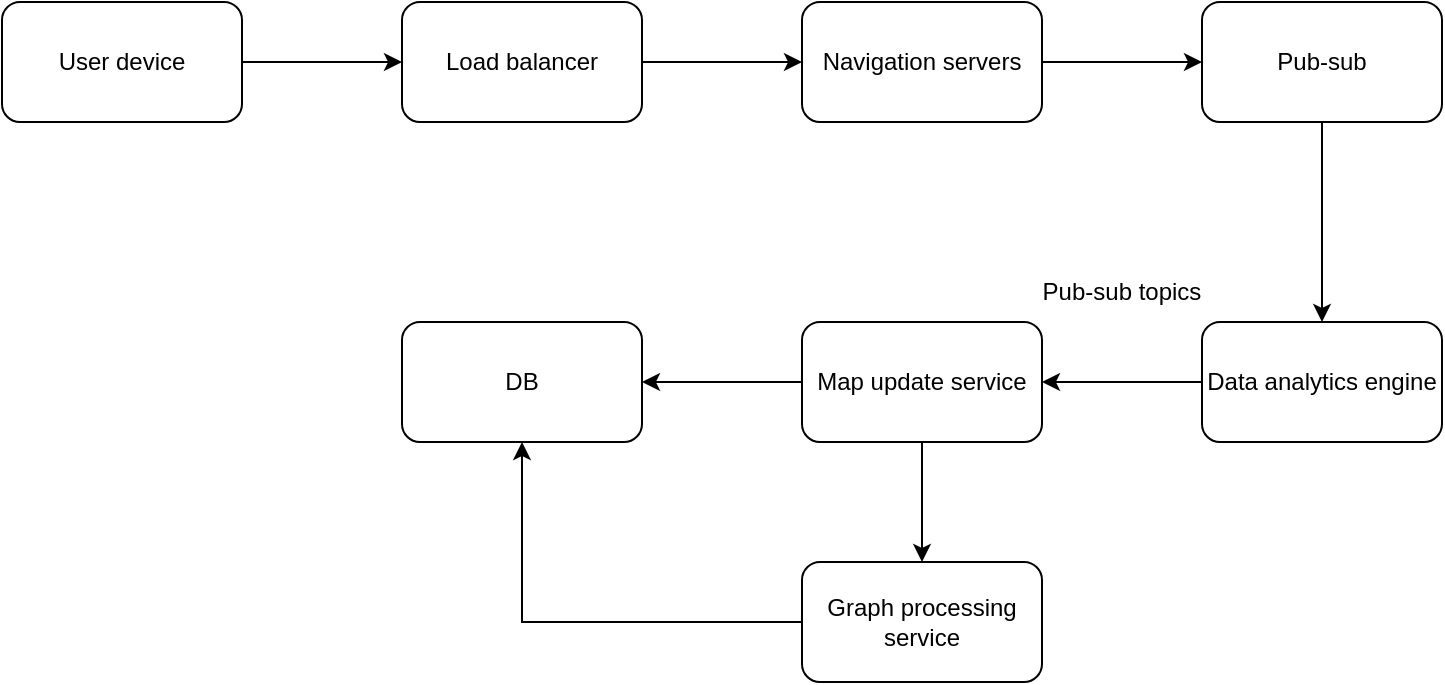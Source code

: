 <mxfile version="21.2.7" type="device">
  <diagram id="CaYxk0USNFWt2vr_ihTA" name="Page-1">
    <mxGraphModel dx="882" dy="596" grid="1" gridSize="10" guides="1" tooltips="1" connect="1" arrows="1" fold="1" page="1" pageScale="1" pageWidth="850" pageHeight="1100" math="0" shadow="0">
      <root>
        <mxCell id="0" />
        <mxCell id="1" parent="0" />
        <mxCell id="XQrIiuNdt2-RY2GTPRF8-9" style="edgeStyle=orthogonalEdgeStyle;rounded=0;orthogonalLoop=1;jettySize=auto;html=1;exitX=1;exitY=0.5;exitDx=0;exitDy=0;entryX=0;entryY=0.5;entryDx=0;entryDy=0;" edge="1" parent="1" source="XQrIiuNdt2-RY2GTPRF8-1" target="XQrIiuNdt2-RY2GTPRF8-2">
          <mxGeometry relative="1" as="geometry" />
        </mxCell>
        <mxCell id="XQrIiuNdt2-RY2GTPRF8-1" value="User device" style="rounded=1;whiteSpace=wrap;html=1;" vertex="1" parent="1">
          <mxGeometry x="80" y="80" width="120" height="60" as="geometry" />
        </mxCell>
        <mxCell id="XQrIiuNdt2-RY2GTPRF8-10" style="edgeStyle=orthogonalEdgeStyle;rounded=0;orthogonalLoop=1;jettySize=auto;html=1;exitX=1;exitY=0.5;exitDx=0;exitDy=0;" edge="1" parent="1" source="XQrIiuNdt2-RY2GTPRF8-2" target="XQrIiuNdt2-RY2GTPRF8-3">
          <mxGeometry relative="1" as="geometry" />
        </mxCell>
        <mxCell id="XQrIiuNdt2-RY2GTPRF8-2" value="Load balancer" style="rounded=1;whiteSpace=wrap;html=1;" vertex="1" parent="1">
          <mxGeometry x="280" y="80" width="120" height="60" as="geometry" />
        </mxCell>
        <mxCell id="XQrIiuNdt2-RY2GTPRF8-11" style="edgeStyle=orthogonalEdgeStyle;rounded=0;orthogonalLoop=1;jettySize=auto;html=1;exitX=1;exitY=0.5;exitDx=0;exitDy=0;entryX=0;entryY=0.5;entryDx=0;entryDy=0;" edge="1" parent="1" source="XQrIiuNdt2-RY2GTPRF8-3" target="XQrIiuNdt2-RY2GTPRF8-4">
          <mxGeometry relative="1" as="geometry" />
        </mxCell>
        <mxCell id="XQrIiuNdt2-RY2GTPRF8-3" value="Navigation servers" style="rounded=1;whiteSpace=wrap;html=1;" vertex="1" parent="1">
          <mxGeometry x="480" y="80" width="120" height="60" as="geometry" />
        </mxCell>
        <mxCell id="XQrIiuNdt2-RY2GTPRF8-12" style="edgeStyle=orthogonalEdgeStyle;rounded=0;orthogonalLoop=1;jettySize=auto;html=1;exitX=0.5;exitY=1;exitDx=0;exitDy=0;" edge="1" parent="1" source="XQrIiuNdt2-RY2GTPRF8-4" target="XQrIiuNdt2-RY2GTPRF8-6">
          <mxGeometry relative="1" as="geometry" />
        </mxCell>
        <mxCell id="XQrIiuNdt2-RY2GTPRF8-4" value="Pub-sub" style="rounded=1;whiteSpace=wrap;html=1;" vertex="1" parent="1">
          <mxGeometry x="680" y="80" width="120" height="60" as="geometry" />
        </mxCell>
        <mxCell id="XQrIiuNdt2-RY2GTPRF8-13" style="edgeStyle=orthogonalEdgeStyle;rounded=0;orthogonalLoop=1;jettySize=auto;html=1;exitX=0;exitY=0.5;exitDx=0;exitDy=0;" edge="1" parent="1" source="XQrIiuNdt2-RY2GTPRF8-6" target="XQrIiuNdt2-RY2GTPRF8-7">
          <mxGeometry relative="1" as="geometry" />
        </mxCell>
        <mxCell id="XQrIiuNdt2-RY2GTPRF8-6" value="Data analytics engine" style="rounded=1;whiteSpace=wrap;html=1;" vertex="1" parent="1">
          <mxGeometry x="680" y="240" width="120" height="60" as="geometry" />
        </mxCell>
        <mxCell id="XQrIiuNdt2-RY2GTPRF8-15" style="edgeStyle=orthogonalEdgeStyle;rounded=0;orthogonalLoop=1;jettySize=auto;html=1;exitX=0.5;exitY=1;exitDx=0;exitDy=0;entryX=0.5;entryY=0;entryDx=0;entryDy=0;" edge="1" parent="1" source="XQrIiuNdt2-RY2GTPRF8-7" target="XQrIiuNdt2-RY2GTPRF8-8">
          <mxGeometry relative="1" as="geometry" />
        </mxCell>
        <mxCell id="XQrIiuNdt2-RY2GTPRF8-17" style="edgeStyle=orthogonalEdgeStyle;rounded=0;orthogonalLoop=1;jettySize=auto;html=1;exitX=0;exitY=0.5;exitDx=0;exitDy=0;entryX=1;entryY=0.5;entryDx=0;entryDy=0;" edge="1" parent="1" source="XQrIiuNdt2-RY2GTPRF8-7" target="XQrIiuNdt2-RY2GTPRF8-16">
          <mxGeometry relative="1" as="geometry" />
        </mxCell>
        <mxCell id="XQrIiuNdt2-RY2GTPRF8-7" value="Map update service" style="rounded=1;whiteSpace=wrap;html=1;" vertex="1" parent="1">
          <mxGeometry x="480" y="240" width="120" height="60" as="geometry" />
        </mxCell>
        <mxCell id="XQrIiuNdt2-RY2GTPRF8-18" style="edgeStyle=orthogonalEdgeStyle;rounded=0;orthogonalLoop=1;jettySize=auto;html=1;exitX=0;exitY=0.5;exitDx=0;exitDy=0;" edge="1" parent="1" source="XQrIiuNdt2-RY2GTPRF8-8" target="XQrIiuNdt2-RY2GTPRF8-16">
          <mxGeometry relative="1" as="geometry" />
        </mxCell>
        <mxCell id="XQrIiuNdt2-RY2GTPRF8-8" value="Graph processing service" style="rounded=1;whiteSpace=wrap;html=1;" vertex="1" parent="1">
          <mxGeometry x="480" y="360" width="120" height="60" as="geometry" />
        </mxCell>
        <mxCell id="XQrIiuNdt2-RY2GTPRF8-14" value="Pub-sub topics" style="text;html=1;strokeColor=none;fillColor=none;align=center;verticalAlign=middle;whiteSpace=wrap;rounded=0;" vertex="1" parent="1">
          <mxGeometry x="590" y="210" width="100" height="30" as="geometry" />
        </mxCell>
        <mxCell id="XQrIiuNdt2-RY2GTPRF8-16" value="DB" style="rounded=1;whiteSpace=wrap;html=1;" vertex="1" parent="1">
          <mxGeometry x="280" y="240" width="120" height="60" as="geometry" />
        </mxCell>
      </root>
    </mxGraphModel>
  </diagram>
</mxfile>
